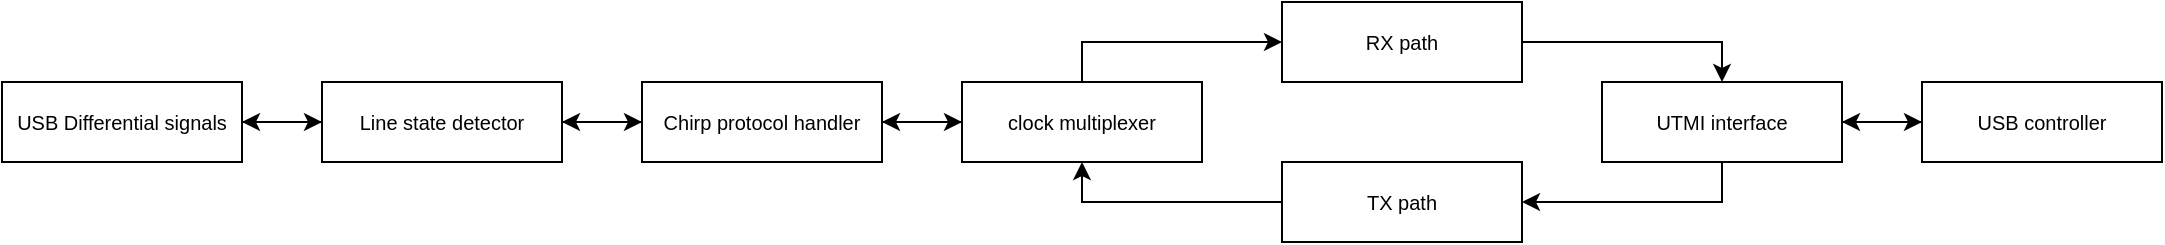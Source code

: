 <mxfile version="28.1.2" pages="7">
  <diagram name="phy_top" id="oUJHKwRoEgWv3UgWEb1l">
    <mxGraphModel dx="672" dy="404" grid="1" gridSize="10" guides="1" tooltips="1" connect="1" arrows="1" fold="1" page="1" pageScale="1" pageWidth="850" pageHeight="1100" math="0" shadow="0">
      <root>
        <mxCell id="0" />
        <mxCell id="1" parent="0" />
        <mxCell id="Dmqb_LpKSVSzzXw5F3f9-11" style="edgeStyle=orthogonalEdgeStyle;rounded=0;orthogonalLoop=1;jettySize=auto;html=1;exitX=1;exitY=0.5;exitDx=0;exitDy=0;entryX=0;entryY=0.5;entryDx=0;entryDy=0;" edge="1" parent="1" source="Dmqb_LpKSVSzzXw5F3f9-1" target="Dmqb_LpKSVSzzXw5F3f9-2">
          <mxGeometry relative="1" as="geometry" />
        </mxCell>
        <mxCell id="Dmqb_LpKSVSzzXw5F3f9-1" value="&lt;font size=&quot;1&quot;&gt;USB Differential signals&lt;/font&gt;" style="rounded=0;whiteSpace=wrap;html=1;" vertex="1" parent="1">
          <mxGeometry x="40" y="240" width="120" height="40" as="geometry" />
        </mxCell>
        <mxCell id="Dmqb_LpKSVSzzXw5F3f9-12" style="edgeStyle=orthogonalEdgeStyle;rounded=0;orthogonalLoop=1;jettySize=auto;html=1;exitX=1;exitY=0.5;exitDx=0;exitDy=0;entryX=0;entryY=0.5;entryDx=0;entryDy=0;" edge="1" parent="1" source="Dmqb_LpKSVSzzXw5F3f9-2" target="Dmqb_LpKSVSzzXw5F3f9-3">
          <mxGeometry relative="1" as="geometry" />
        </mxCell>
        <mxCell id="Dmqb_LpKSVSzzXw5F3f9-14" style="edgeStyle=orthogonalEdgeStyle;rounded=0;orthogonalLoop=1;jettySize=auto;html=1;exitX=0;exitY=0.5;exitDx=0;exitDy=0;entryX=1;entryY=0.5;entryDx=0;entryDy=0;" edge="1" parent="1" source="Dmqb_LpKSVSzzXw5F3f9-2" target="Dmqb_LpKSVSzzXw5F3f9-1">
          <mxGeometry relative="1" as="geometry" />
        </mxCell>
        <mxCell id="Dmqb_LpKSVSzzXw5F3f9-2" value="&lt;font size=&quot;1&quot;&gt;Line state detector&lt;/font&gt;" style="rounded=0;whiteSpace=wrap;html=1;" vertex="1" parent="1">
          <mxGeometry x="200" y="240" width="120" height="40" as="geometry" />
        </mxCell>
        <mxCell id="Dmqb_LpKSVSzzXw5F3f9-13" style="edgeStyle=orthogonalEdgeStyle;rounded=0;orthogonalLoop=1;jettySize=auto;html=1;exitX=1;exitY=0.5;exitDx=0;exitDy=0;entryX=0;entryY=0.5;entryDx=0;entryDy=0;" edge="1" parent="1" source="Dmqb_LpKSVSzzXw5F3f9-3" target="Dmqb_LpKSVSzzXw5F3f9-4">
          <mxGeometry relative="1" as="geometry" />
        </mxCell>
        <mxCell id="Dmqb_LpKSVSzzXw5F3f9-15" style="edgeStyle=orthogonalEdgeStyle;rounded=0;orthogonalLoop=1;jettySize=auto;html=1;exitX=0;exitY=0.5;exitDx=0;exitDy=0;entryX=1;entryY=0.5;entryDx=0;entryDy=0;" edge="1" parent="1" source="Dmqb_LpKSVSzzXw5F3f9-3" target="Dmqb_LpKSVSzzXw5F3f9-2">
          <mxGeometry relative="1" as="geometry" />
        </mxCell>
        <mxCell id="Dmqb_LpKSVSzzXw5F3f9-3" value="&lt;font style=&quot;font-size: 10px;&quot;&gt;Chirp protocol handler&lt;/font&gt;" style="rounded=0;whiteSpace=wrap;html=1;" vertex="1" parent="1">
          <mxGeometry x="360" y="240" width="120" height="40" as="geometry" />
        </mxCell>
        <mxCell id="Dmqb_LpKSVSzzXw5F3f9-16" style="edgeStyle=orthogonalEdgeStyle;rounded=0;orthogonalLoop=1;jettySize=auto;html=1;exitX=0;exitY=0.5;exitDx=0;exitDy=0;entryX=1;entryY=0.5;entryDx=0;entryDy=0;" edge="1" parent="1" source="Dmqb_LpKSVSzzXw5F3f9-4" target="Dmqb_LpKSVSzzXw5F3f9-3">
          <mxGeometry relative="1" as="geometry" />
        </mxCell>
        <mxCell id="Dmqb_LpKSVSzzXw5F3f9-19" style="edgeStyle=orthogonalEdgeStyle;rounded=0;orthogonalLoop=1;jettySize=auto;html=1;exitX=0.5;exitY=0;exitDx=0;exitDy=0;" edge="1" parent="1" source="Dmqb_LpKSVSzzXw5F3f9-4" target="Dmqb_LpKSVSzzXw5F3f9-6">
          <mxGeometry relative="1" as="geometry" />
        </mxCell>
        <mxCell id="Dmqb_LpKSVSzzXw5F3f9-4" value="&lt;font size=&quot;1&quot;&gt;clock multiplexer&lt;/font&gt;" style="rounded=0;whiteSpace=wrap;html=1;" vertex="1" parent="1">
          <mxGeometry x="520" y="240" width="120" height="40" as="geometry" />
        </mxCell>
        <mxCell id="Dmqb_LpKSVSzzXw5F3f9-22" style="edgeStyle=orthogonalEdgeStyle;rounded=0;orthogonalLoop=1;jettySize=auto;html=1;exitX=0;exitY=0.5;exitDx=0;exitDy=0;entryX=0.5;entryY=1;entryDx=0;entryDy=0;" edge="1" parent="1" source="Dmqb_LpKSVSzzXw5F3f9-5" target="Dmqb_LpKSVSzzXw5F3f9-4">
          <mxGeometry relative="1" as="geometry" />
        </mxCell>
        <mxCell id="Dmqb_LpKSVSzzXw5F3f9-5" value="&lt;font style=&quot;font-size: 10px;&quot;&gt;TX path&lt;/font&gt;" style="rounded=0;whiteSpace=wrap;html=1;" vertex="1" parent="1">
          <mxGeometry x="680" y="280" width="120" height="40" as="geometry" />
        </mxCell>
        <mxCell id="Dmqb_LpKSVSzzXw5F3f9-20" style="edgeStyle=orthogonalEdgeStyle;rounded=0;orthogonalLoop=1;jettySize=auto;html=1;exitX=1;exitY=0.5;exitDx=0;exitDy=0;entryX=0.5;entryY=0;entryDx=0;entryDy=0;" edge="1" parent="1" source="Dmqb_LpKSVSzzXw5F3f9-6" target="Dmqb_LpKSVSzzXw5F3f9-9">
          <mxGeometry relative="1" as="geometry" />
        </mxCell>
        <mxCell id="Dmqb_LpKSVSzzXw5F3f9-6" value="&lt;font style=&quot;font-size: 10px;&quot;&gt;RX path&lt;/font&gt;" style="rounded=0;whiteSpace=wrap;html=1;" vertex="1" parent="1">
          <mxGeometry x="680" y="200" width="120" height="40" as="geometry" />
        </mxCell>
        <mxCell id="Dmqb_LpKSVSzzXw5F3f9-17" style="edgeStyle=orthogonalEdgeStyle;rounded=0;orthogonalLoop=1;jettySize=auto;html=1;exitX=1;exitY=0.5;exitDx=0;exitDy=0;entryX=0;entryY=0.5;entryDx=0;entryDy=0;" edge="1" parent="1" source="Dmqb_LpKSVSzzXw5F3f9-9" target="Dmqb_LpKSVSzzXw5F3f9-10">
          <mxGeometry relative="1" as="geometry" />
        </mxCell>
        <mxCell id="Dmqb_LpKSVSzzXw5F3f9-21" style="edgeStyle=orthogonalEdgeStyle;rounded=0;orthogonalLoop=1;jettySize=auto;html=1;exitX=0.5;exitY=1;exitDx=0;exitDy=0;entryX=1;entryY=0.5;entryDx=0;entryDy=0;" edge="1" parent="1" source="Dmqb_LpKSVSzzXw5F3f9-9" target="Dmqb_LpKSVSzzXw5F3f9-5">
          <mxGeometry relative="1" as="geometry" />
        </mxCell>
        <mxCell id="Dmqb_LpKSVSzzXw5F3f9-9" value="&lt;font style=&quot;font-size: 10px;&quot;&gt;UTMI interface&lt;/font&gt;" style="rounded=0;whiteSpace=wrap;html=1;" vertex="1" parent="1">
          <mxGeometry x="840" y="240" width="120" height="40" as="geometry" />
        </mxCell>
        <mxCell id="Dmqb_LpKSVSzzXw5F3f9-18" style="edgeStyle=orthogonalEdgeStyle;rounded=0;orthogonalLoop=1;jettySize=auto;html=1;exitX=0;exitY=0.5;exitDx=0;exitDy=0;entryX=1;entryY=0.5;entryDx=0;entryDy=0;" edge="1" parent="1" source="Dmqb_LpKSVSzzXw5F3f9-10" target="Dmqb_LpKSVSzzXw5F3f9-9">
          <mxGeometry relative="1" as="geometry" />
        </mxCell>
        <mxCell id="Dmqb_LpKSVSzzXw5F3f9-10" value="&lt;font style=&quot;font-size: 10px;&quot;&gt;USB controller&lt;/font&gt;" style="rounded=0;whiteSpace=wrap;html=1;" vertex="1" parent="1">
          <mxGeometry x="1000" y="240" width="120" height="40" as="geometry" />
        </mxCell>
      </root>
    </mxGraphModel>
  </diagram>
  <diagram id="BTUPmPCUGWNfnyw9kqJ5" name="clk_data_recovery">
    <mxGraphModel dx="1042" dy="626" grid="1" gridSize="10" guides="1" tooltips="1" connect="1" arrows="1" fold="1" page="1" pageScale="1" pageWidth="850" pageHeight="1100" math="0" shadow="0">
      <root>
        <mxCell id="0" />
        <mxCell id="1" parent="0" />
        <mxCell id="-LheUUlbhVEv_T3uD5zu-8" style="edgeStyle=orthogonalEdgeStyle;rounded=0;orthogonalLoop=1;jettySize=auto;html=1;exitX=1;exitY=0.5;exitDx=0;exitDy=0;entryX=0;entryY=0.5;entryDx=0;entryDy=0;" edge="1" parent="1" source="-LheUUlbhVEv_T3uD5zu-1" target="-LheUUlbhVEv_T3uD5zu-2">
          <mxGeometry relative="1" as="geometry" />
        </mxCell>
        <mxCell id="-LheUUlbhVEv_T3uD5zu-1" value="&lt;font style=&quot;font-size: 10px;&quot;&gt;serial data&lt;/font&gt;" style="rounded=0;whiteSpace=wrap;html=1;" vertex="1" parent="1">
          <mxGeometry x="40" y="200" width="120" height="40" as="geometry" />
        </mxCell>
        <mxCell id="-LheUUlbhVEv_T3uD5zu-10" style="edgeStyle=orthogonalEdgeStyle;rounded=0;orthogonalLoop=1;jettySize=auto;html=1;exitX=0.5;exitY=0;exitDx=0;exitDy=0;entryX=0;entryY=0.5;entryDx=0;entryDy=0;" edge="1" parent="1" source="-LheUUlbhVEv_T3uD5zu-2" target="-LheUUlbhVEv_T3uD5zu-3">
          <mxGeometry relative="1" as="geometry" />
        </mxCell>
        <mxCell id="-LheUUlbhVEv_T3uD5zu-11" style="edgeStyle=orthogonalEdgeStyle;rounded=0;orthogonalLoop=1;jettySize=auto;html=1;exitX=0.5;exitY=1;exitDx=0;exitDy=0;entryX=0;entryY=0.5;entryDx=0;entryDy=0;" edge="1" parent="1" source="-LheUUlbhVEv_T3uD5zu-2" target="-LheUUlbhVEv_T3uD5zu-4">
          <mxGeometry relative="1" as="geometry" />
        </mxCell>
        <mxCell id="-LheUUlbhVEv_T3uD5zu-2" value="&lt;font style=&quot;font-size: 10px;&quot;&gt;edge detector&lt;/font&gt;" style="rounded=0;whiteSpace=wrap;html=1;" vertex="1" parent="1">
          <mxGeometry x="200" y="200" width="120" height="40" as="geometry" />
        </mxCell>
        <mxCell id="-LheUUlbhVEv_T3uD5zu-12" style="edgeStyle=orthogonalEdgeStyle;rounded=0;orthogonalLoop=1;jettySize=auto;html=1;exitX=1;exitY=0.5;exitDx=0;exitDy=0;entryX=0;entryY=0.5;entryDx=0;entryDy=0;" edge="1" parent="1" source="-LheUUlbhVEv_T3uD5zu-3" target="-LheUUlbhVEv_T3uD5zu-6">
          <mxGeometry relative="1" as="geometry" />
        </mxCell>
        <mxCell id="-LheUUlbhVEv_T3uD5zu-3" value="&lt;font style=&quot;font-size: 10px;&quot;&gt;phase counter&lt;/font&gt;" style="rounded=0;whiteSpace=wrap;html=1;" vertex="1" parent="1">
          <mxGeometry x="360" y="160" width="120" height="40" as="geometry" />
        </mxCell>
        <mxCell id="-LheUUlbhVEv_T3uD5zu-14" style="edgeStyle=orthogonalEdgeStyle;rounded=0;orthogonalLoop=1;jettySize=auto;html=1;exitX=1;exitY=0.5;exitDx=0;exitDy=0;entryX=0;entryY=0.5;entryDx=0;entryDy=0;" edge="1" parent="1" source="-LheUUlbhVEv_T3uD5zu-4" target="-LheUUlbhVEv_T3uD5zu-5">
          <mxGeometry relative="1" as="geometry" />
        </mxCell>
        <mxCell id="-LheUUlbhVEv_T3uD5zu-4" value="&lt;font style=&quot;font-size: 10px;&quot;&gt;lock detector&lt;/font&gt;" style="rounded=0;whiteSpace=wrap;html=1;" vertex="1" parent="1">
          <mxGeometry x="360" y="240" width="120" height="40" as="geometry" />
        </mxCell>
        <mxCell id="-LheUUlbhVEv_T3uD5zu-5" value="&lt;font size=&quot;1&quot;&gt;data valid&lt;/font&gt;" style="rounded=0;whiteSpace=wrap;html=1;" vertex="1" parent="1">
          <mxGeometry x="520" y="240" width="120" height="40" as="geometry" />
        </mxCell>
        <mxCell id="-LheUUlbhVEv_T3uD5zu-13" style="edgeStyle=orthogonalEdgeStyle;rounded=0;orthogonalLoop=1;jettySize=auto;html=1;exitX=1;exitY=0.5;exitDx=0;exitDy=0;entryX=0;entryY=0.5;entryDx=0;entryDy=0;" edge="1" parent="1" source="-LheUUlbhVEv_T3uD5zu-6" target="-LheUUlbhVEv_T3uD5zu-7">
          <mxGeometry relative="1" as="geometry" />
        </mxCell>
        <mxCell id="-LheUUlbhVEv_T3uD5zu-6" value="&lt;font style=&quot;font-size: 10px;&quot;&gt;clock generator&lt;/font&gt;" style="rounded=0;whiteSpace=wrap;html=1;" vertex="1" parent="1">
          <mxGeometry x="520" y="160" width="120" height="40" as="geometry" />
        </mxCell>
        <mxCell id="-LheUUlbhVEv_T3uD5zu-7" value="&lt;font style=&quot;font-size: 10px;&quot;&gt;recovered clock&lt;/font&gt;" style="rounded=0;whiteSpace=wrap;html=1;" vertex="1" parent="1">
          <mxGeometry x="680" y="160" width="120" height="40" as="geometry" />
        </mxCell>
      </root>
    </mxGraphModel>
  </diagram>
  <diagram id="Eb2g0Gsi2rG22jg56W2N" name="bit_stuff_flow">
    <mxGraphModel dx="1042" dy="626" grid="1" gridSize="10" guides="1" tooltips="1" connect="1" arrows="1" fold="1" page="1" pageScale="1" pageWidth="850" pageHeight="1100" math="0" shadow="0">
      <root>
        <mxCell id="0" />
        <mxCell id="1" parent="0" />
        <mxCell id="ElaJiNddDqpuOeykWkKb-10" style="edgeStyle=orthogonalEdgeStyle;rounded=0;orthogonalLoop=1;jettySize=auto;html=1;exitX=0.5;exitY=1;exitDx=0;exitDy=0;entryX=0.5;entryY=0;entryDx=0;entryDy=0;" edge="1" parent="1" source="ElaJiNddDqpuOeykWkKb-1" target="ElaJiNddDqpuOeykWkKb-2">
          <mxGeometry relative="1" as="geometry" />
        </mxCell>
        <mxCell id="ElaJiNddDqpuOeykWkKb-1" value="&lt;font style=&quot;font-size: 10px;&quot;&gt;input data&lt;/font&gt;" style="rounded=0;whiteSpace=wrap;html=1;" vertex="1" parent="1">
          <mxGeometry x="360" y="40" width="120" height="40" as="geometry" />
        </mxCell>
        <mxCell id="ElaJiNddDqpuOeykWkKb-11" style="edgeStyle=orthogonalEdgeStyle;rounded=0;orthogonalLoop=1;jettySize=auto;html=1;exitX=0.5;exitY=1;exitDx=0;exitDy=0;entryX=0.5;entryY=0;entryDx=0;entryDy=0;" edge="1" parent="1" source="ElaJiNddDqpuOeykWkKb-2" target="ElaJiNddDqpuOeykWkKb-7">
          <mxGeometry relative="1" as="geometry" />
        </mxCell>
        <mxCell id="ElaJiNddDqpuOeykWkKb-2" value="&lt;font style=&quot;font-size: 10px;&quot;&gt;count consecutive bit 1&lt;/font&gt;" style="rounded=0;whiteSpace=wrap;html=1;" vertex="1" parent="1">
          <mxGeometry x="360" y="120" width="120" height="40" as="geometry" />
        </mxCell>
        <mxCell id="ElaJiNddDqpuOeykWkKb-13" style="edgeStyle=orthogonalEdgeStyle;rounded=0;orthogonalLoop=1;jettySize=auto;html=1;exitX=0.5;exitY=1;exitDx=0;exitDy=0;entryX=0.5;entryY=0;entryDx=0;entryDy=0;" edge="1" parent="1" source="ElaJiNddDqpuOeykWkKb-3" target="ElaJiNddDqpuOeykWkKb-4">
          <mxGeometry relative="1" as="geometry" />
        </mxCell>
        <mxCell id="ElaJiNddDqpuOeykWkKb-3" value="&lt;font style=&quot;font-size: 10px;&quot;&gt;insert bit 0&lt;/font&gt;" style="rounded=0;whiteSpace=wrap;html=1;" vertex="1" parent="1">
          <mxGeometry x="441" y="320" width="120" height="40" as="geometry" />
        </mxCell>
        <mxCell id="ElaJiNddDqpuOeykWkKb-14" style="edgeStyle=orthogonalEdgeStyle;rounded=0;orthogonalLoop=1;jettySize=auto;html=1;exitX=0.5;exitY=1;exitDx=0;exitDy=0;entryX=1;entryY=0.5;entryDx=0;entryDy=0;" edge="1" parent="1" source="ElaJiNddDqpuOeykWkKb-4" target="ElaJiNddDqpuOeykWkKb-5">
          <mxGeometry relative="1" as="geometry" />
        </mxCell>
        <mxCell id="ElaJiNddDqpuOeykWkKb-4" value="&lt;font style=&quot;font-size: 10px;&quot;&gt;reset counter&lt;/font&gt;" style="rounded=0;whiteSpace=wrap;html=1;" vertex="1" parent="1">
          <mxGeometry x="441" y="400" width="120" height="40" as="geometry" />
        </mxCell>
        <mxCell id="ElaJiNddDqpuOeykWkKb-15" style="edgeStyle=orthogonalEdgeStyle;rounded=0;orthogonalLoop=1;jettySize=auto;html=1;exitX=0.5;exitY=1;exitDx=0;exitDy=0;entryX=0.5;entryY=0;entryDx=0;entryDy=0;" edge="1" parent="1" source="ElaJiNddDqpuOeykWkKb-5" target="ElaJiNddDqpuOeykWkKb-6">
          <mxGeometry relative="1" as="geometry" />
        </mxCell>
        <mxCell id="ElaJiNddDqpuOeykWkKb-5" value="&lt;font style=&quot;font-size: 10px;&quot;&gt;output data&lt;/font&gt;" style="rounded=0;whiteSpace=wrap;html=1;" vertex="1" parent="1">
          <mxGeometry x="360" y="481" width="120" height="40" as="geometry" />
        </mxCell>
        <mxCell id="ElaJiNddDqpuOeykWkKb-6" value="&lt;font style=&quot;font-size: 10px;&quot;&gt;output data stream&lt;/font&gt;" style="rounded=0;whiteSpace=wrap;html=1;" vertex="1" parent="1">
          <mxGeometry x="360" y="561" width="120" height="40" as="geometry" />
        </mxCell>
        <mxCell id="ElaJiNddDqpuOeykWkKb-8" style="edgeStyle=orthogonalEdgeStyle;rounded=0;orthogonalLoop=1;jettySize=auto;html=1;exitX=0;exitY=0.5;exitDx=0;exitDy=0;entryX=0;entryY=0.5;entryDx=0;entryDy=0;" edge="1" parent="1" source="ElaJiNddDqpuOeykWkKb-7" target="ElaJiNddDqpuOeykWkKb-5">
          <mxGeometry relative="1" as="geometry">
            <Array as="points">
              <mxPoint x="340" y="243" />
              <mxPoint x="340" y="501" />
            </Array>
          </mxGeometry>
        </mxCell>
        <mxCell id="ElaJiNddDqpuOeykWkKb-12" style="edgeStyle=orthogonalEdgeStyle;rounded=0;orthogonalLoop=1;jettySize=auto;html=1;exitX=1;exitY=0.5;exitDx=0;exitDy=0;entryX=0.5;entryY=0;entryDx=0;entryDy=0;" edge="1" parent="1" source="ElaJiNddDqpuOeykWkKb-7" target="ElaJiNddDqpuOeykWkKb-3">
          <mxGeometry relative="1" as="geometry" />
        </mxCell>
        <mxCell id="ElaJiNddDqpuOeykWkKb-7" value="&lt;font style=&quot;font-size: 10px;&quot;&gt;count == 6?&lt;/font&gt;" style="rhombus;whiteSpace=wrap;html=1;" vertex="1" parent="1">
          <mxGeometry x="375" y="193" width="90" height="100" as="geometry" />
        </mxCell>
        <mxCell id="ElaJiNddDqpuOeykWkKb-9" value="&lt;font style=&quot;font-size: 10px;&quot;&gt;no&lt;/font&gt;" style="text;html=1;align=center;verticalAlign=middle;resizable=0;points=[];autosize=1;strokeColor=none;fillColor=none;" vertex="1" parent="1">
          <mxGeometry x="345" y="250" width="30" height="30" as="geometry" />
        </mxCell>
      </root>
    </mxGraphModel>
  </diagram>
  <diagram id="qXwjCR2NgxI9JDsZp_uw" name="fifo_elastic_buffer">
    <mxGraphModel dx="1042" dy="626" grid="1" gridSize="10" guides="1" tooltips="1" connect="1" arrows="1" fold="1" page="1" pageScale="1" pageWidth="850" pageHeight="1100" math="0" shadow="0">
      <root>
        <mxCell id="0" />
        <mxCell id="1" parent="0" />
        <mxCell id="j30-EZCCXITy7bqU-Ck--22" value="" style="rounded=0;whiteSpace=wrap;html=1;" vertex="1" parent="1">
          <mxGeometry x="460" y="420" width="320" height="160" as="geometry" />
        </mxCell>
        <mxCell id="j30-EZCCXITy7bqU-Ck--19" value="" style="rounded=0;whiteSpace=wrap;html=1;" vertex="1" parent="1">
          <mxGeometry x="100" y="259" width="320" height="81" as="geometry" />
        </mxCell>
        <mxCell id="j30-EZCCXITy7bqU-Ck--18" value="" style="rounded=0;whiteSpace=wrap;html=1;" vertex="1" parent="1">
          <mxGeometry x="60" y="20" width="320" height="160" as="geometry" />
        </mxCell>
        <mxCell id="j30-EZCCXITy7bqU-Ck--15" style="edgeStyle=orthogonalEdgeStyle;rounded=0;orthogonalLoop=1;jettySize=auto;html=1;exitX=0.5;exitY=1;exitDx=0;exitDy=0;entryX=0;entryY=0.5;entryDx=0;entryDy=0;" edge="1" parent="1" source="j30-EZCCXITy7bqU-Ck--1" target="j30-EZCCXITy7bqU-Ck--3">
          <mxGeometry relative="1" as="geometry" />
        </mxCell>
        <mxCell id="j30-EZCCXITy7bqU-Ck--1" value="&lt;font style=&quot;font-size: 10px;&quot;&gt;write data&lt;/font&gt;" style="rounded=0;whiteSpace=wrap;html=1;" vertex="1" parent="1">
          <mxGeometry x="80" y="40" width="120" height="40" as="geometry" />
        </mxCell>
        <mxCell id="j30-EZCCXITy7bqU-Ck--10" style="edgeStyle=orthogonalEdgeStyle;rounded=0;orthogonalLoop=1;jettySize=auto;html=1;exitX=1;exitY=0.5;exitDx=0;exitDy=0;entryX=0.5;entryY=0;entryDx=0;entryDy=0;" edge="1" parent="1" source="j30-EZCCXITy7bqU-Ck--2" target="j30-EZCCXITy7bqU-Ck--5">
          <mxGeometry relative="1" as="geometry" />
        </mxCell>
        <mxCell id="j30-EZCCXITy7bqU-Ck--14" style="edgeStyle=orthogonalEdgeStyle;rounded=0;orthogonalLoop=1;jettySize=auto;html=1;exitX=0.5;exitY=1;exitDx=0;exitDy=0;entryX=1;entryY=0.5;entryDx=0;entryDy=0;" edge="1" parent="1" source="j30-EZCCXITy7bqU-Ck--2" target="j30-EZCCXITy7bqU-Ck--3">
          <mxGeometry relative="1" as="geometry" />
        </mxCell>
        <mxCell id="j30-EZCCXITy7bqU-Ck--2" value="&lt;font style=&quot;font-size: 10px;&quot;&gt;write pointer&lt;/font&gt;" style="rounded=0;whiteSpace=wrap;html=1;" vertex="1" parent="1">
          <mxGeometry x="240" y="40" width="120" height="40" as="geometry" />
        </mxCell>
        <mxCell id="j30-EZCCXITy7bqU-Ck--16" style="edgeStyle=orthogonalEdgeStyle;rounded=0;orthogonalLoop=1;jettySize=auto;html=1;exitX=0.25;exitY=1;exitDx=0;exitDy=0;entryX=0.5;entryY=0;entryDx=0;entryDy=0;" edge="1" parent="1" source="j30-EZCCXITy7bqU-Ck--3" target="j30-EZCCXITy7bqU-Ck--7">
          <mxGeometry relative="1" as="geometry" />
        </mxCell>
        <mxCell id="j30-EZCCXITy7bqU-Ck--17" style="edgeStyle=orthogonalEdgeStyle;rounded=0;orthogonalLoop=1;jettySize=auto;html=1;exitX=0.75;exitY=1;exitDx=0;exitDy=0;entryX=0.5;entryY=0;entryDx=0;entryDy=0;" edge="1" parent="1" source="j30-EZCCXITy7bqU-Ck--3" target="j30-EZCCXITy7bqU-Ck--8">
          <mxGeometry relative="1" as="geometry" />
        </mxCell>
        <mxCell id="j30-EZCCXITy7bqU-Ck--3" value="&lt;font style=&quot;font-size: 10px;&quot;&gt;dual port memory&lt;/font&gt;" style="rounded=0;whiteSpace=wrap;html=1;" vertex="1" parent="1">
          <mxGeometry x="160" y="120" width="120" height="40" as="geometry" />
        </mxCell>
        <mxCell id="j30-EZCCXITy7bqU-Ck--13" style="edgeStyle=orthogonalEdgeStyle;rounded=0;orthogonalLoop=1;jettySize=auto;html=1;exitX=0.5;exitY=1;exitDx=0;exitDy=0;entryX=0;entryY=0.5;entryDx=0;entryDy=0;" edge="1" parent="1" source="j30-EZCCXITy7bqU-Ck--4" target="j30-EZCCXITy7bqU-Ck--6">
          <mxGeometry relative="1" as="geometry" />
        </mxCell>
        <mxCell id="j30-EZCCXITy7bqU-Ck--4" value="&lt;font style=&quot;font-size: 10px;&quot;&gt;read pointer sync&lt;/font&gt;" style="rounded=0;whiteSpace=wrap;html=1;" vertex="1" parent="1">
          <mxGeometry x="480" y="440" width="120" height="40" as="geometry" />
        </mxCell>
        <mxCell id="j30-EZCCXITy7bqU-Ck--11" style="edgeStyle=orthogonalEdgeStyle;rounded=0;orthogonalLoop=1;jettySize=auto;html=1;exitX=0.5;exitY=1;exitDx=0;exitDy=0;entryX=1;entryY=0.5;entryDx=0;entryDy=0;" edge="1" parent="1" source="j30-EZCCXITy7bqU-Ck--5" target="j30-EZCCXITy7bqU-Ck--6">
          <mxGeometry relative="1" as="geometry" />
        </mxCell>
        <mxCell id="j30-EZCCXITy7bqU-Ck--5" value="&lt;font style=&quot;font-size: 10px;&quot;&gt;write pointer sync&lt;/font&gt;" style="rounded=0;whiteSpace=wrap;html=1;" vertex="1" parent="1">
          <mxGeometry x="640" y="440" width="120" height="40" as="geometry" />
        </mxCell>
        <mxCell id="j30-EZCCXITy7bqU-Ck--6" value="&lt;font style=&quot;font-size: 10px;&quot;&gt;status logic&lt;/font&gt;" style="rounded=0;whiteSpace=wrap;html=1;" vertex="1" parent="1">
          <mxGeometry x="560" y="520" width="120" height="40" as="geometry" />
        </mxCell>
        <mxCell id="j30-EZCCXITy7bqU-Ck--7" value="&lt;font style=&quot;font-size: 10px;&quot;&gt;read data&lt;/font&gt;" style="rounded=0;whiteSpace=wrap;html=1;" vertex="1" parent="1">
          <mxGeometry x="121" y="279" width="120" height="40" as="geometry" />
        </mxCell>
        <mxCell id="j30-EZCCXITy7bqU-Ck--12" style="edgeStyle=orthogonalEdgeStyle;rounded=0;orthogonalLoop=1;jettySize=auto;html=1;exitX=0.5;exitY=1;exitDx=0;exitDy=0;entryX=0.5;entryY=0;entryDx=0;entryDy=0;" edge="1" parent="1" source="j30-EZCCXITy7bqU-Ck--8" target="j30-EZCCXITy7bqU-Ck--4">
          <mxGeometry relative="1" as="geometry" />
        </mxCell>
        <mxCell id="j30-EZCCXITy7bqU-Ck--8" value="&lt;font style=&quot;font-size: 10px;&quot;&gt;read pointer&lt;/font&gt;" style="rounded=0;whiteSpace=wrap;html=1;" vertex="1" parent="1">
          <mxGeometry x="281" y="279" width="120" height="40" as="geometry" />
        </mxCell>
        <mxCell id="j30-EZCCXITy7bqU-Ck--20" value="&lt;font style=&quot;font-size: 10px;&quot;&gt;write domain&lt;/font&gt;" style="text;html=1;align=center;verticalAlign=middle;resizable=0;points=[];autosize=1;strokeColor=none;fillColor=none;" vertex="1" parent="1">
          <mxGeometry x="50" y="10" width="80" height="30" as="geometry" />
        </mxCell>
        <mxCell id="j30-EZCCXITy7bqU-Ck--21" value="&lt;font style=&quot;font-size: 10px;&quot;&gt;read domain&lt;/font&gt;" style="text;html=1;align=center;verticalAlign=middle;resizable=0;points=[];autosize=1;strokeColor=none;fillColor=none;" vertex="1" parent="1">
          <mxGeometry x="90" y="249" width="80" height="30" as="geometry" />
        </mxCell>
        <mxCell id="j30-EZCCXITy7bqU-Ck--23" value="&lt;font style=&quot;font-size: 10px;&quot;&gt;synchronizers&lt;/font&gt;" style="text;html=1;align=center;verticalAlign=middle;resizable=0;points=[];autosize=1;strokeColor=none;fillColor=none;" vertex="1" parent="1">
          <mxGeometry x="450" y="410" width="90" height="30" as="geometry" />
        </mxCell>
      </root>
    </mxGraphModel>
  </diagram>
  <diagram id="HMxD8d1rbxRF4YLAyDGG" name="rx_path">
    <mxGraphModel dx="1737" dy="1043" grid="1" gridSize="10" guides="1" tooltips="1" connect="1" arrows="1" fold="1" page="1" pageScale="1" pageWidth="850" pageHeight="1100" math="0" shadow="0">
      <root>
        <mxCell id="0" />
        <mxCell id="1" parent="0" />
        <mxCell id="cXtMW1HstZwi5PywKAH6-10" style="edgeStyle=orthogonalEdgeStyle;rounded=0;orthogonalLoop=1;jettySize=auto;html=1;exitX=0.5;exitY=1;exitDx=0;exitDy=0;entryX=0.5;entryY=0;entryDx=0;entryDy=0;" edge="1" parent="1" source="cXtMW1HstZwi5PywKAH6-1" target="cXtMW1HstZwi5PywKAH6-2">
          <mxGeometry relative="1" as="geometry" />
        </mxCell>
        <mxCell id="cXtMW1HstZwi5PywKAH6-1" value="&lt;font style=&quot;font-size: 10px;&quot;&gt;differential input&lt;/font&gt;" style="rounded=0;whiteSpace=wrap;html=1;" vertex="1" parent="1">
          <mxGeometry x="360" y="40" width="120" height="40" as="geometry" />
        </mxCell>
        <mxCell id="cXtMW1HstZwi5PywKAH6-12" style="edgeStyle=orthogonalEdgeStyle;rounded=0;orthogonalLoop=1;jettySize=auto;html=1;exitX=0.5;exitY=1;exitDx=0;exitDy=0;entryX=0.5;entryY=0;entryDx=0;entryDy=0;" edge="1" parent="1" source="cXtMW1HstZwi5PywKAH6-2" target="cXtMW1HstZwi5PywKAH6-3">
          <mxGeometry relative="1" as="geometry" />
        </mxCell>
        <mxCell id="cXtMW1HstZwi5PywKAH6-2" value="&lt;font style=&quot;font-size: 10px;&quot;&gt;line state detection&lt;/font&gt;" style="rounded=0;whiteSpace=wrap;html=1;" vertex="1" parent="1">
          <mxGeometry x="360" y="120" width="120" height="40" as="geometry" />
        </mxCell>
        <mxCell id="cXtMW1HstZwi5PywKAH6-13" style="edgeStyle=orthogonalEdgeStyle;rounded=0;orthogonalLoop=1;jettySize=auto;html=1;exitX=0.5;exitY=1;exitDx=0;exitDy=0;entryX=0.5;entryY=0;entryDx=0;entryDy=0;" edge="1" parent="1" source="cXtMW1HstZwi5PywKAH6-3" target="cXtMW1HstZwi5PywKAH6-4">
          <mxGeometry relative="1" as="geometry" />
        </mxCell>
        <mxCell id="cXtMW1HstZwi5PywKAH6-3" value="&lt;font style=&quot;font-size: 10px;&quot;&gt;clock data recovery&lt;/font&gt;" style="rounded=0;whiteSpace=wrap;html=1;" vertex="1" parent="1">
          <mxGeometry x="360" y="200" width="120" height="40" as="geometry" />
        </mxCell>
        <mxCell id="cXtMW1HstZwi5PywKAH6-14" style="edgeStyle=orthogonalEdgeStyle;rounded=0;orthogonalLoop=1;jettySize=auto;html=1;exitX=0.5;exitY=1;exitDx=0;exitDy=0;entryX=0.5;entryY=0;entryDx=0;entryDy=0;" edge="1" parent="1" source="cXtMW1HstZwi5PywKAH6-4" target="cXtMW1HstZwi5PywKAH6-5">
          <mxGeometry relative="1" as="geometry" />
        </mxCell>
        <mxCell id="cXtMW1HstZwi5PywKAH6-4" value="&lt;font style=&quot;font-size: 10px;&quot;&gt;NRZI decoding&lt;/font&gt;" style="rounded=0;whiteSpace=wrap;html=1;" vertex="1" parent="1">
          <mxGeometry x="360" y="280" width="120" height="40" as="geometry" />
        </mxCell>
        <mxCell id="cXtMW1HstZwi5PywKAH6-15" style="edgeStyle=orthogonalEdgeStyle;rounded=0;orthogonalLoop=1;jettySize=auto;html=1;exitX=0.5;exitY=1;exitDx=0;exitDy=0;entryX=0.5;entryY=0;entryDx=0;entryDy=0;" edge="1" parent="1" source="cXtMW1HstZwi5PywKAH6-5" target="cXtMW1HstZwi5PywKAH6-6">
          <mxGeometry relative="1" as="geometry" />
        </mxCell>
        <mxCell id="cXtMW1HstZwi5PywKAH6-5" value="&lt;font style=&quot;font-size: 10px;&quot;&gt;bit de stuffing&lt;/font&gt;" style="rounded=0;whiteSpace=wrap;html=1;" vertex="1" parent="1">
          <mxGeometry x="360" y="360" width="120" height="40" as="geometry" />
        </mxCell>
        <mxCell id="cXtMW1HstZwi5PywKAH6-16" style="edgeStyle=orthogonalEdgeStyle;rounded=0;orthogonalLoop=1;jettySize=auto;html=1;exitX=0.5;exitY=1;exitDx=0;exitDy=0;entryX=0.5;entryY=0;entryDx=0;entryDy=0;" edge="1" parent="1" source="cXtMW1HstZwi5PywKAH6-6" target="cXtMW1HstZwi5PywKAH6-7">
          <mxGeometry relative="1" as="geometry" />
        </mxCell>
        <mxCell id="cXtMW1HstZwi5PywKAH6-6" value="&lt;font style=&quot;font-size: 10px;&quot;&gt;serial to parallel&lt;/font&gt;" style="rounded=0;whiteSpace=wrap;html=1;" vertex="1" parent="1">
          <mxGeometry x="360" y="440" width="120" height="40" as="geometry" />
        </mxCell>
        <mxCell id="cXtMW1HstZwi5PywKAH6-17" style="edgeStyle=orthogonalEdgeStyle;rounded=0;orthogonalLoop=1;jettySize=auto;html=1;exitX=0.5;exitY=1;exitDx=0;exitDy=0;entryX=0.5;entryY=0;entryDx=0;entryDy=0;" edge="1" parent="1" source="cXtMW1HstZwi5PywKAH6-7" target="cXtMW1HstZwi5PywKAH6-8">
          <mxGeometry relative="1" as="geometry" />
        </mxCell>
        <mxCell id="cXtMW1HstZwi5PywKAH6-7" value="&lt;font style=&quot;font-size: 10px;&quot;&gt;RX elastic buffer&lt;/font&gt;" style="rounded=0;whiteSpace=wrap;html=1;" vertex="1" parent="1">
          <mxGeometry x="360" y="520" width="120" height="40" as="geometry" />
        </mxCell>
        <mxCell id="cXtMW1HstZwi5PywKAH6-18" style="edgeStyle=orthogonalEdgeStyle;rounded=0;orthogonalLoop=1;jettySize=auto;html=1;exitX=0.5;exitY=1;exitDx=0;exitDy=0;entryX=0.5;entryY=0;entryDx=0;entryDy=0;" edge="1" parent="1" source="cXtMW1HstZwi5PywKAH6-8" target="cXtMW1HstZwi5PywKAH6-9">
          <mxGeometry relative="1" as="geometry" />
        </mxCell>
        <mxCell id="cXtMW1HstZwi5PywKAH6-8" value="&lt;font style=&quot;font-size: 10px;&quot;&gt;UTMI interface&lt;/font&gt;" style="rounded=0;whiteSpace=wrap;html=1;" vertex="1" parent="1">
          <mxGeometry x="360" y="600" width="120" height="40" as="geometry" />
        </mxCell>
        <mxCell id="cXtMW1HstZwi5PywKAH6-9" value="&lt;font style=&quot;font-size: 10px;&quot;&gt;controller&lt;/font&gt;" style="rounded=0;whiteSpace=wrap;html=1;" vertex="1" parent="1">
          <mxGeometry x="360" y="681" width="120" height="40" as="geometry" />
        </mxCell>
      </root>
    </mxGraphModel>
  </diagram>
  <diagram id="Qqifv6wfiNG-GCPvJgnP" name="tx_path">
    <mxGraphModel dx="834" dy="501" grid="1" gridSize="10" guides="1" tooltips="1" connect="1" arrows="1" fold="1" page="1" pageScale="1" pageWidth="850" pageHeight="1100" math="0" shadow="0">
      <root>
        <mxCell id="0" />
        <mxCell id="1" parent="0" />
        <mxCell id="5r3RPe1RFYYve4Z_8Ky6-2" value="&lt;font style=&quot;font-size: 10px;&quot;&gt;differential output&lt;/font&gt;" style="rounded=0;whiteSpace=wrap;html=1;" vertex="1" parent="1">
          <mxGeometry x="600" y="600" width="120" height="40" as="geometry" />
        </mxCell>
        <mxCell id="5r3RPe1RFYYve4Z_8Ky6-24" style="edgeStyle=orthogonalEdgeStyle;rounded=0;orthogonalLoop=1;jettySize=auto;html=1;exitX=0.5;exitY=1;exitDx=0;exitDy=0;entryX=0.5;entryY=0;entryDx=0;entryDy=0;" edge="1" parent="1" source="5r3RPe1RFYYve4Z_8Ky6-4" target="5r3RPe1RFYYve4Z_8Ky6-2">
          <mxGeometry relative="1" as="geometry" />
        </mxCell>
        <mxCell id="5r3RPe1RFYYve4Z_8Ky6-4" value="&lt;font style=&quot;font-size: 10px;&quot;&gt;line drivers&lt;/font&gt;" style="rounded=0;whiteSpace=wrap;html=1;" vertex="1" parent="1">
          <mxGeometry x="600" y="520" width="120" height="40" as="geometry" />
        </mxCell>
        <mxCell id="5r3RPe1RFYYve4Z_8Ky6-23" style="edgeStyle=orthogonalEdgeStyle;rounded=0;orthogonalLoop=1;jettySize=auto;html=1;exitX=0.5;exitY=1;exitDx=0;exitDy=0;entryX=0.5;entryY=0;entryDx=0;entryDy=0;" edge="1" parent="1" source="5r3RPe1RFYYve4Z_8Ky6-8" target="5r3RPe1RFYYve4Z_8Ky6-4">
          <mxGeometry relative="1" as="geometry" />
        </mxCell>
        <mxCell id="5r3RPe1RFYYve4Z_8Ky6-8" value="&lt;font style=&quot;font-size: 10px;&quot;&gt;NRZI encoding&lt;/font&gt;" style="rounded=0;whiteSpace=wrap;html=1;" vertex="1" parent="1">
          <mxGeometry x="600" y="440" width="120" height="40" as="geometry" />
        </mxCell>
        <mxCell id="5r3RPe1RFYYve4Z_8Ky6-22" style="edgeStyle=orthogonalEdgeStyle;rounded=0;orthogonalLoop=1;jettySize=auto;html=1;exitX=0.5;exitY=1;exitDx=0;exitDy=0;entryX=0.5;entryY=0;entryDx=0;entryDy=0;" edge="1" parent="1" source="5r3RPe1RFYYve4Z_8Ky6-10" target="5r3RPe1RFYYve4Z_8Ky6-8">
          <mxGeometry relative="1" as="geometry" />
        </mxCell>
        <mxCell id="5r3RPe1RFYYve4Z_8Ky6-10" value="&lt;font style=&quot;font-size: 10px;&quot;&gt;bit stuffing&lt;/font&gt;" style="rounded=0;whiteSpace=wrap;html=1;" vertex="1" parent="1">
          <mxGeometry x="600" y="358" width="120" height="40" as="geometry" />
        </mxCell>
        <mxCell id="5r3RPe1RFYYve4Z_8Ky6-21" style="edgeStyle=orthogonalEdgeStyle;rounded=0;orthogonalLoop=1;jettySize=auto;html=1;exitX=0.5;exitY=1;exitDx=0;exitDy=0;entryX=0.5;entryY=0;entryDx=0;entryDy=0;" edge="1" parent="1" source="5r3RPe1RFYYve4Z_8Ky6-12" target="5r3RPe1RFYYve4Z_8Ky6-10">
          <mxGeometry relative="1" as="geometry" />
        </mxCell>
        <mxCell id="5r3RPe1RFYYve4Z_8Ky6-12" value="&lt;font style=&quot;font-size: 10px;&quot;&gt;parallel&amp;nbsp;to&amp;nbsp;&lt;/font&gt;&lt;span style=&quot;font-size: 10px;&quot;&gt;serial&lt;/span&gt;" style="rounded=0;whiteSpace=wrap;html=1;" vertex="1" parent="1">
          <mxGeometry x="600" y="278" width="120" height="40" as="geometry" />
        </mxCell>
        <mxCell id="5r3RPe1RFYYve4Z_8Ky6-20" style="edgeStyle=orthogonalEdgeStyle;rounded=0;orthogonalLoop=1;jettySize=auto;html=1;exitX=0.5;exitY=1;exitDx=0;exitDy=0;entryX=0.5;entryY=0;entryDx=0;entryDy=0;" edge="1" parent="1" source="5r3RPe1RFYYve4Z_8Ky6-14" target="5r3RPe1RFYYve4Z_8Ky6-12">
          <mxGeometry relative="1" as="geometry" />
        </mxCell>
        <mxCell id="5r3RPe1RFYYve4Z_8Ky6-14" value="&lt;font style=&quot;font-size: 10px;&quot;&gt;TX elastic buffer&lt;/font&gt;" style="rounded=0;whiteSpace=wrap;html=1;" vertex="1" parent="1">
          <mxGeometry x="600" y="198" width="120" height="40" as="geometry" />
        </mxCell>
        <mxCell id="5r3RPe1RFYYve4Z_8Ky6-19" style="edgeStyle=orthogonalEdgeStyle;rounded=0;orthogonalLoop=1;jettySize=auto;html=1;exitX=0.5;exitY=1;exitDx=0;exitDy=0;entryX=0.5;entryY=0;entryDx=0;entryDy=0;" edge="1" parent="1" source="5r3RPe1RFYYve4Z_8Ky6-16" target="5r3RPe1RFYYve4Z_8Ky6-14">
          <mxGeometry relative="1" as="geometry" />
        </mxCell>
        <mxCell id="5r3RPe1RFYYve4Z_8Ky6-16" value="&lt;font style=&quot;font-size: 10px;&quot;&gt;UTMI interface&lt;/font&gt;" style="rounded=0;whiteSpace=wrap;html=1;" vertex="1" parent="1">
          <mxGeometry x="600" y="118" width="120" height="40" as="geometry" />
        </mxCell>
        <mxCell id="5r3RPe1RFYYve4Z_8Ky6-18" style="edgeStyle=orthogonalEdgeStyle;rounded=0;orthogonalLoop=1;jettySize=auto;html=1;exitX=0.5;exitY=1;exitDx=0;exitDy=0;entryX=0.5;entryY=0;entryDx=0;entryDy=0;" edge="1" parent="1" source="5r3RPe1RFYYve4Z_8Ky6-17" target="5r3RPe1RFYYve4Z_8Ky6-16">
          <mxGeometry relative="1" as="geometry" />
        </mxCell>
        <mxCell id="5r3RPe1RFYYve4Z_8Ky6-17" value="&lt;font style=&quot;font-size: 10px;&quot;&gt;controller&lt;/font&gt;" style="rounded=0;whiteSpace=wrap;html=1;" vertex="1" parent="1">
          <mxGeometry x="600" y="39" width="120" height="40" as="geometry" />
        </mxCell>
      </root>
    </mxGraphModel>
  </diagram>
  <diagram id="4CJFOLAyBDmprC5mMJQF" name="phy_internal_blks">
    <mxGraphModel dx="2239" dy="835" grid="1" gridSize="10" guides="1" tooltips="1" connect="1" arrows="1" fold="1" page="1" pageScale="1" pageWidth="850" pageHeight="1100" math="0" shadow="0">
      <root>
        <mxCell id="0" />
        <mxCell id="1" parent="0" />
        <mxCell id="4VGxNd4KiaZD4INDh91E-17" value="" style="rounded=0;whiteSpace=wrap;html=1;" vertex="1" parent="1">
          <mxGeometry x="100" y="654" width="160" height="160" as="geometry" />
        </mxCell>
        <mxCell id="4VGxNd4KiaZD4INDh91E-14" value="" style="rounded=0;whiteSpace=wrap;html=1;" vertex="1" parent="1">
          <mxGeometry x="360" y="513" width="160" height="479" as="geometry" />
        </mxCell>
        <mxCell id="4VGxNd4KiaZD4INDh91E-12" value="" style="rounded=0;whiteSpace=wrap;html=1;" vertex="1" parent="1">
          <mxGeometry x="-160" y="553" width="160" height="399" as="geometry" />
        </mxCell>
        <mxCell id="4VGxNd4KiaZD4INDh91E-10" value="" style="rounded=0;whiteSpace=wrap;html=1;" vertex="1" parent="1">
          <mxGeometry x="-260" y="301" width="320" height="159" as="geometry" />
        </mxCell>
        <mxCell id="4VGxNd4KiaZD4INDh91E-3" value="" style="rounded=0;whiteSpace=wrap;html=1;" vertex="1" parent="1">
          <mxGeometry x="120" y="218" width="160" height="242" as="geometry" />
        </mxCell>
        <mxCell id="PX5Ro09cvYvLZlFokQUk-1" style="edgeStyle=orthogonalEdgeStyle;rounded=0;orthogonalLoop=1;jettySize=auto;html=1;exitX=0.5;exitY=1;exitDx=0;exitDy=0;entryX=0.5;entryY=0;entryDx=0;entryDy=0;" parent="1" source="PX5Ro09cvYvLZlFokQUk-2" target="PX5Ro09cvYvLZlFokQUk-4" edge="1">
          <mxGeometry relative="1" as="geometry" />
        </mxCell>
        <mxCell id="4VGxNd4KiaZD4INDh91E-23" style="edgeStyle=orthogonalEdgeStyle;rounded=0;orthogonalLoop=1;jettySize=auto;html=1;exitX=1;exitY=0.5;exitDx=0;exitDy=0;entryX=0.75;entryY=0;entryDx=0;entryDy=0;" edge="1" parent="1" source="PX5Ro09cvYvLZlFokQUk-2" target="PX5Ro09cvYvLZlFokQUk-6">
          <mxGeometry relative="1" as="geometry">
            <Array as="points">
              <mxPoint x="300" y="260" />
              <mxPoint x="300" y="480" />
              <mxPoint x="-50" y="480" />
            </Array>
          </mxGeometry>
        </mxCell>
        <mxCell id="PX5Ro09cvYvLZlFokQUk-2" value="&lt;font style=&quot;font-size: 10px;&quot;&gt;differential input&lt;/font&gt;" style="rounded=0;whiteSpace=wrap;html=1;" parent="1" vertex="1">
          <mxGeometry x="140" y="240" width="120" height="40" as="geometry" />
        </mxCell>
        <mxCell id="4VGxNd4KiaZD4INDh91E-2" style="edgeStyle=orthogonalEdgeStyle;rounded=0;orthogonalLoop=1;jettySize=auto;html=1;exitX=0.5;exitY=1;exitDx=0;exitDy=0;entryX=0.5;entryY=0;entryDx=0;entryDy=0;" edge="1" parent="1" source="PX5Ro09cvYvLZlFokQUk-4" target="4VGxNd4KiaZD4INDh91E-1">
          <mxGeometry relative="1" as="geometry" />
        </mxCell>
        <mxCell id="PX5Ro09cvYvLZlFokQUk-4" value="&lt;font style=&quot;font-size: 10px;&quot;&gt;line state detection&lt;/font&gt;" style="rounded=0;whiteSpace=wrap;html=1;" parent="1" vertex="1">
          <mxGeometry x="140" y="320" width="120" height="40" as="geometry" />
        </mxCell>
        <mxCell id="PX5Ro09cvYvLZlFokQUk-5" style="edgeStyle=orthogonalEdgeStyle;rounded=0;orthogonalLoop=1;jettySize=auto;html=1;exitX=0.5;exitY=1;exitDx=0;exitDy=0;entryX=0.5;entryY=0;entryDx=0;entryDy=0;" parent="1" source="PX5Ro09cvYvLZlFokQUk-6" target="PX5Ro09cvYvLZlFokQUk-8" edge="1">
          <mxGeometry relative="1" as="geometry" />
        </mxCell>
        <mxCell id="PX5Ro09cvYvLZlFokQUk-6" value="&lt;font style=&quot;font-size: 10px;&quot;&gt;clock data recovery&lt;/font&gt;" style="rounded=0;whiteSpace=wrap;html=1;" parent="1" vertex="1">
          <mxGeometry x="-140" y="573" width="120" height="40" as="geometry" />
        </mxCell>
        <mxCell id="PX5Ro09cvYvLZlFokQUk-7" style="edgeStyle=orthogonalEdgeStyle;rounded=0;orthogonalLoop=1;jettySize=auto;html=1;exitX=0.5;exitY=1;exitDx=0;exitDy=0;entryX=0.5;entryY=0;entryDx=0;entryDy=0;" parent="1" source="PX5Ro09cvYvLZlFokQUk-8" target="PX5Ro09cvYvLZlFokQUk-10" edge="1">
          <mxGeometry relative="1" as="geometry" />
        </mxCell>
        <mxCell id="PX5Ro09cvYvLZlFokQUk-8" value="&lt;font style=&quot;font-size: 10px;&quot;&gt;NRZI decoding&lt;/font&gt;" style="rounded=0;whiteSpace=wrap;html=1;" parent="1" vertex="1">
          <mxGeometry x="-140" y="653" width="120" height="40" as="geometry" />
        </mxCell>
        <mxCell id="PX5Ro09cvYvLZlFokQUk-9" style="edgeStyle=orthogonalEdgeStyle;rounded=0;orthogonalLoop=1;jettySize=auto;html=1;exitX=0.5;exitY=1;exitDx=0;exitDy=0;entryX=0.5;entryY=0;entryDx=0;entryDy=0;" parent="1" source="PX5Ro09cvYvLZlFokQUk-10" target="PX5Ro09cvYvLZlFokQUk-12" edge="1">
          <mxGeometry relative="1" as="geometry" />
        </mxCell>
        <mxCell id="PX5Ro09cvYvLZlFokQUk-10" value="&lt;font style=&quot;font-size: 10px;&quot;&gt;bit de stuffing&lt;/font&gt;" style="rounded=0;whiteSpace=wrap;html=1;" parent="1" vertex="1">
          <mxGeometry x="-140" y="733" width="120" height="40" as="geometry" />
        </mxCell>
        <mxCell id="PX5Ro09cvYvLZlFokQUk-11" style="edgeStyle=orthogonalEdgeStyle;rounded=0;orthogonalLoop=1;jettySize=auto;html=1;exitX=0.5;exitY=1;exitDx=0;exitDy=0;entryX=0.5;entryY=0;entryDx=0;entryDy=0;" parent="1" source="PX5Ro09cvYvLZlFokQUk-12" target="PX5Ro09cvYvLZlFokQUk-14" edge="1">
          <mxGeometry relative="1" as="geometry" />
        </mxCell>
        <mxCell id="PX5Ro09cvYvLZlFokQUk-12" value="&lt;font style=&quot;font-size: 10px;&quot;&gt;serial to parallel&lt;/font&gt;" style="rounded=0;whiteSpace=wrap;html=1;" parent="1" vertex="1">
          <mxGeometry x="-140" y="813" width="120" height="40" as="geometry" />
        </mxCell>
        <mxCell id="4VGxNd4KiaZD4INDh91E-19" style="edgeStyle=orthogonalEdgeStyle;rounded=0;orthogonalLoop=1;jettySize=auto;html=1;exitX=0.5;exitY=1;exitDx=0;exitDy=0;entryX=0.25;entryY=0;entryDx=0;entryDy=0;" edge="1" parent="1" source="PX5Ro09cvYvLZlFokQUk-14" target="PX5Ro09cvYvLZlFokQUk-16">
          <mxGeometry relative="1" as="geometry">
            <Array as="points">
              <mxPoint x="-80" y="964" />
              <mxPoint x="50" y="964" />
              <mxPoint x="50" y="624" />
              <mxPoint x="150" y="624" />
            </Array>
          </mxGeometry>
        </mxCell>
        <mxCell id="PX5Ro09cvYvLZlFokQUk-14" value="&lt;font style=&quot;font-size: 10px;&quot;&gt;RX elastic buffer&lt;/font&gt;" style="rounded=0;whiteSpace=wrap;html=1;" parent="1" vertex="1">
          <mxGeometry x="-140" y="893" width="120" height="40" as="geometry" />
        </mxCell>
        <mxCell id="PX5Ro09cvYvLZlFokQUk-15" style="edgeStyle=orthogonalEdgeStyle;rounded=0;orthogonalLoop=1;jettySize=auto;html=1;exitX=0.5;exitY=1;exitDx=0;exitDy=0;entryX=0.5;entryY=0;entryDx=0;entryDy=0;" parent="1" source="PX5Ro09cvYvLZlFokQUk-16" target="PX5Ro09cvYvLZlFokQUk-17" edge="1">
          <mxGeometry relative="1" as="geometry" />
        </mxCell>
        <mxCell id="4VGxNd4KiaZD4INDh91E-20" style="edgeStyle=orthogonalEdgeStyle;rounded=0;orthogonalLoop=1;jettySize=auto;html=1;exitX=0.75;exitY=0;exitDx=0;exitDy=0;entryX=0.5;entryY=0;entryDx=0;entryDy=0;" edge="1" parent="1" source="PX5Ro09cvYvLZlFokQUk-16" target="L5lvNLDIz_4G-SQ0HXKp-11">
          <mxGeometry relative="1" as="geometry">
            <Array as="points">
              <mxPoint x="210" y="504" />
              <mxPoint x="440" y="504" />
            </Array>
          </mxGeometry>
        </mxCell>
        <mxCell id="PX5Ro09cvYvLZlFokQUk-16" value="&lt;font style=&quot;font-size: 10px;&quot;&gt;UTMI interface&lt;/font&gt;" style="rounded=0;whiteSpace=wrap;html=1;" parent="1" vertex="1">
          <mxGeometry x="120" y="674" width="120" height="40" as="geometry" />
        </mxCell>
        <mxCell id="PX5Ro09cvYvLZlFokQUk-17" value="&lt;font style=&quot;font-size: 10px;&quot;&gt;controller&lt;/font&gt;" style="rounded=0;whiteSpace=wrap;html=1;" parent="1" vertex="1">
          <mxGeometry x="120" y="755" width="120" height="40" as="geometry" />
        </mxCell>
        <mxCell id="L5lvNLDIz_4G-SQ0HXKp-1" value="&lt;font style=&quot;font-size: 10px;&quot;&gt;differential output&lt;/font&gt;" style="rounded=0;whiteSpace=wrap;html=1;" parent="1" vertex="1">
          <mxGeometry x="380" y="935" width="120" height="40" as="geometry" />
        </mxCell>
        <mxCell id="L5lvNLDIz_4G-SQ0HXKp-2" style="edgeStyle=orthogonalEdgeStyle;rounded=0;orthogonalLoop=1;jettySize=auto;html=1;exitX=0.5;exitY=1;exitDx=0;exitDy=0;entryX=0.5;entryY=0;entryDx=0;entryDy=0;" parent="1" source="L5lvNLDIz_4G-SQ0HXKp-3" target="L5lvNLDIz_4G-SQ0HXKp-1" edge="1">
          <mxGeometry relative="1" as="geometry" />
        </mxCell>
        <mxCell id="L5lvNLDIz_4G-SQ0HXKp-3" value="&lt;font style=&quot;font-size: 10px;&quot;&gt;line drivers&lt;/font&gt;" style="rounded=0;whiteSpace=wrap;html=1;" parent="1" vertex="1">
          <mxGeometry x="380" y="855" width="120" height="40" as="geometry" />
        </mxCell>
        <mxCell id="L5lvNLDIz_4G-SQ0HXKp-4" style="edgeStyle=orthogonalEdgeStyle;rounded=0;orthogonalLoop=1;jettySize=auto;html=1;exitX=0.5;exitY=1;exitDx=0;exitDy=0;entryX=0.5;entryY=0;entryDx=0;entryDy=0;" parent="1" source="L5lvNLDIz_4G-SQ0HXKp-5" target="L5lvNLDIz_4G-SQ0HXKp-3" edge="1">
          <mxGeometry relative="1" as="geometry" />
        </mxCell>
        <mxCell id="L5lvNLDIz_4G-SQ0HXKp-5" value="&lt;font style=&quot;font-size: 10px;&quot;&gt;NRZI encoding&lt;/font&gt;" style="rounded=0;whiteSpace=wrap;html=1;" parent="1" vertex="1">
          <mxGeometry x="380" y="775" width="120" height="40" as="geometry" />
        </mxCell>
        <mxCell id="L5lvNLDIz_4G-SQ0HXKp-6" style="edgeStyle=orthogonalEdgeStyle;rounded=0;orthogonalLoop=1;jettySize=auto;html=1;exitX=0.5;exitY=1;exitDx=0;exitDy=0;entryX=0.5;entryY=0;entryDx=0;entryDy=0;" parent="1" source="L5lvNLDIz_4G-SQ0HXKp-7" target="L5lvNLDIz_4G-SQ0HXKp-5" edge="1">
          <mxGeometry relative="1" as="geometry" />
        </mxCell>
        <mxCell id="L5lvNLDIz_4G-SQ0HXKp-7" value="&lt;font style=&quot;font-size: 10px;&quot;&gt;bit stuffing&lt;/font&gt;" style="rounded=0;whiteSpace=wrap;html=1;" parent="1" vertex="1">
          <mxGeometry x="380" y="693" width="120" height="40" as="geometry" />
        </mxCell>
        <mxCell id="L5lvNLDIz_4G-SQ0HXKp-8" style="edgeStyle=orthogonalEdgeStyle;rounded=0;orthogonalLoop=1;jettySize=auto;html=1;exitX=0.5;exitY=1;exitDx=0;exitDy=0;entryX=0.5;entryY=0;entryDx=0;entryDy=0;" parent="1" source="L5lvNLDIz_4G-SQ0HXKp-9" target="L5lvNLDIz_4G-SQ0HXKp-7" edge="1">
          <mxGeometry relative="1" as="geometry" />
        </mxCell>
        <mxCell id="L5lvNLDIz_4G-SQ0HXKp-9" value="&lt;font style=&quot;font-size: 10px;&quot;&gt;parallel&amp;nbsp;to&amp;nbsp;&lt;/font&gt;&lt;span style=&quot;font-size: 10px;&quot;&gt;serial&lt;/span&gt;" style="rounded=0;whiteSpace=wrap;html=1;" parent="1" vertex="1">
          <mxGeometry x="380" y="613" width="120" height="40" as="geometry" />
        </mxCell>
        <mxCell id="L5lvNLDIz_4G-SQ0HXKp-10" style="edgeStyle=orthogonalEdgeStyle;rounded=0;orthogonalLoop=1;jettySize=auto;html=1;exitX=0.5;exitY=1;exitDx=0;exitDy=0;entryX=0.5;entryY=0;entryDx=0;entryDy=0;" parent="1" source="L5lvNLDIz_4G-SQ0HXKp-11" target="L5lvNLDIz_4G-SQ0HXKp-9" edge="1">
          <mxGeometry relative="1" as="geometry" />
        </mxCell>
        <mxCell id="L5lvNLDIz_4G-SQ0HXKp-11" value="&lt;font style=&quot;font-size: 10px;&quot;&gt;TX elastic buffer&lt;/font&gt;" style="rounded=0;whiteSpace=wrap;html=1;" parent="1" vertex="1">
          <mxGeometry x="380" y="533" width="120" height="40" as="geometry" />
        </mxCell>
        <mxCell id="4VGxNd4KiaZD4INDh91E-22" style="edgeStyle=orthogonalEdgeStyle;rounded=0;orthogonalLoop=1;jettySize=auto;html=1;exitX=0;exitY=0.5;exitDx=0;exitDy=0;entryX=1;entryY=0.5;entryDx=0;entryDy=0;" edge="1" parent="1" source="4VGxNd4KiaZD4INDh91E-1" target="4VGxNd4KiaZD4INDh91E-7">
          <mxGeometry relative="1" as="geometry" />
        </mxCell>
        <mxCell id="4VGxNd4KiaZD4INDh91E-1" value="&lt;font style=&quot;font-size: 10px;&quot;&gt;chirp_handler&lt;/font&gt;" style="rounded=0;whiteSpace=wrap;html=1;" vertex="1" parent="1">
          <mxGeometry x="140" y="401" width="120" height="39" as="geometry" />
        </mxCell>
        <mxCell id="4VGxNd4KiaZD4INDh91E-4" value="&lt;font style=&quot;font-size: 10px;&quot;&gt;input processing&lt;/font&gt;" style="text;html=1;align=center;verticalAlign=middle;resizable=0;points=[];autosize=1;strokeColor=none;fillColor=none;" vertex="1" parent="1">
          <mxGeometry x="110" y="210" width="100" height="30" as="geometry" />
        </mxCell>
        <mxCell id="4VGxNd4KiaZD4INDh91E-8" style="edgeStyle=orthogonalEdgeStyle;rounded=0;orthogonalLoop=1;jettySize=auto;html=1;exitX=0.5;exitY=1;exitDx=0;exitDy=0;entryX=0.25;entryY=0;entryDx=0;entryDy=0;" edge="1" parent="1" source="4VGxNd4KiaZD4INDh91E-5" target="4VGxNd4KiaZD4INDh91E-7">
          <mxGeometry relative="1" as="geometry" />
        </mxCell>
        <mxCell id="4VGxNd4KiaZD4INDh91E-5" value="&lt;font style=&quot;font-size: 10px;&quot;&gt;480Mhz&lt;/font&gt;" style="rounded=0;whiteSpace=wrap;html=1;" vertex="1" parent="1">
          <mxGeometry x="-240" y="321" width="120" height="39" as="geometry" />
        </mxCell>
        <mxCell id="4VGxNd4KiaZD4INDh91E-9" style="edgeStyle=orthogonalEdgeStyle;rounded=0;orthogonalLoop=1;jettySize=auto;html=1;exitX=0.5;exitY=1;exitDx=0;exitDy=0;entryX=0.75;entryY=0;entryDx=0;entryDy=0;" edge="1" parent="1" source="4VGxNd4KiaZD4INDh91E-6" target="4VGxNd4KiaZD4INDh91E-7">
          <mxGeometry relative="1" as="geometry" />
        </mxCell>
        <mxCell id="4VGxNd4KiaZD4INDh91E-6" value="&lt;font style=&quot;font-size: 10px;&quot;&gt;48Mhz&lt;/font&gt;" style="rounded=0;whiteSpace=wrap;html=1;" vertex="1" parent="1">
          <mxGeometry x="-80" y="321" width="120" height="39" as="geometry" />
        </mxCell>
        <mxCell id="4VGxNd4KiaZD4INDh91E-21" style="edgeStyle=orthogonalEdgeStyle;rounded=0;orthogonalLoop=1;jettySize=auto;html=1;exitX=0.5;exitY=1;exitDx=0;exitDy=0;entryX=0.25;entryY=0;entryDx=0;entryDy=0;" edge="1" parent="1" source="4VGxNd4KiaZD4INDh91E-7" target="PX5Ro09cvYvLZlFokQUk-6">
          <mxGeometry relative="1" as="geometry" />
        </mxCell>
        <mxCell id="4VGxNd4KiaZD4INDh91E-7" value="&lt;font style=&quot;font-size: 10px;&quot;&gt;clock multiplexer&lt;/font&gt;" style="rounded=0;whiteSpace=wrap;html=1;" vertex="1" parent="1">
          <mxGeometry x="-182" y="401" width="120" height="39" as="geometry" />
        </mxCell>
        <mxCell id="4VGxNd4KiaZD4INDh91E-11" value="&lt;font style=&quot;font-size: 10px;&quot;&gt;clock generation&lt;/font&gt;" style="text;html=1;align=center;verticalAlign=middle;resizable=0;points=[];autosize=1;strokeColor=none;fillColor=none;" vertex="1" parent="1">
          <mxGeometry x="-270" y="292" width="100" height="30" as="geometry" />
        </mxCell>
        <mxCell id="4VGxNd4KiaZD4INDh91E-13" value="&lt;font style=&quot;font-size: 10px;&quot;&gt;rx path&lt;/font&gt;" style="text;html=1;align=center;verticalAlign=middle;resizable=0;points=[];autosize=1;strokeColor=none;fillColor=none;" vertex="1" parent="1">
          <mxGeometry x="-167" y="544" width="50" height="30" as="geometry" />
        </mxCell>
        <mxCell id="4VGxNd4KiaZD4INDh91E-15" value="&lt;font style=&quot;font-size: 10px;&quot;&gt;tx path&lt;/font&gt;" style="text;html=1;align=center;verticalAlign=middle;resizable=0;points=[];autosize=1;strokeColor=none;fillColor=none;" vertex="1" parent="1">
          <mxGeometry x="353" y="504" width="50" height="30" as="geometry" />
        </mxCell>
        <mxCell id="4VGxNd4KiaZD4INDh91E-18" value="&lt;font style=&quot;font-size: 10px;&quot;&gt;interface&lt;/font&gt;" style="text;html=1;align=center;verticalAlign=middle;resizable=0;points=[];autosize=1;strokeColor=none;fillColor=none;" vertex="1" parent="1">
          <mxGeometry x="92" y="645" width="60" height="30" as="geometry" />
        </mxCell>
      </root>
    </mxGraphModel>
  </diagram>
</mxfile>

